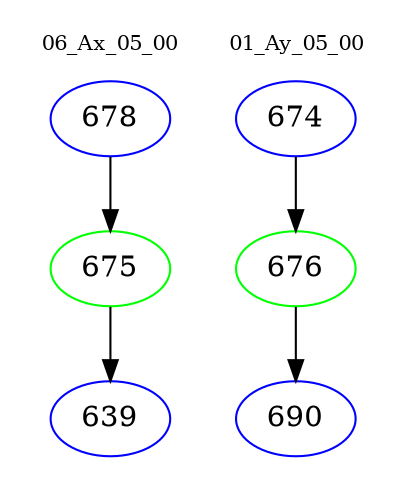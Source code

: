 digraph{
subgraph cluster_0 {
color = white
label = "06_Ax_05_00";
fontsize=10;
T0_678 [label="678", color="blue"]
T0_678 -> T0_675 [color="black"]
T0_675 [label="675", color="green"]
T0_675 -> T0_639 [color="black"]
T0_639 [label="639", color="blue"]
}
subgraph cluster_1 {
color = white
label = "01_Ay_05_00";
fontsize=10;
T1_674 [label="674", color="blue"]
T1_674 -> T1_676 [color="black"]
T1_676 [label="676", color="green"]
T1_676 -> T1_690 [color="black"]
T1_690 [label="690", color="blue"]
}
}
